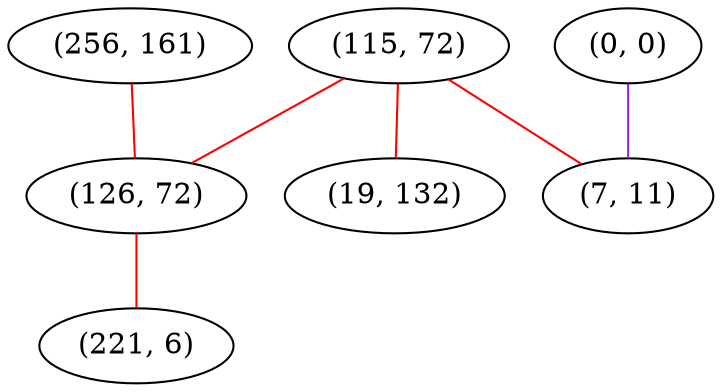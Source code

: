 graph "" {
"(115, 72)";
"(256, 161)";
"(0, 0)";
"(19, 132)";
"(126, 72)";
"(221, 6)";
"(7, 11)";
"(115, 72)" -- "(7, 11)"  [color=red, key=0, weight=1];
"(115, 72)" -- "(19, 132)"  [color=red, key=0, weight=1];
"(115, 72)" -- "(126, 72)"  [color=red, key=0, weight=1];
"(256, 161)" -- "(126, 72)"  [color=red, key=0, weight=1];
"(0, 0)" -- "(7, 11)"  [color=purple, key=0, weight=4];
"(126, 72)" -- "(221, 6)"  [color=red, key=0, weight=1];
}
